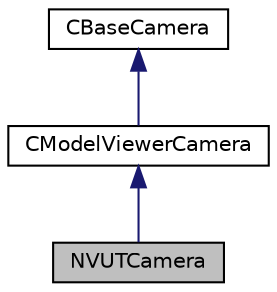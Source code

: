 digraph G
{
  edge [fontname="Helvetica",fontsize="10",labelfontname="Helvetica",labelfontsize="10"];
  node [fontname="Helvetica",fontsize="10",shape=record];
  Node1 [label="NVUTCamera",height=0.2,width=0.4,color="black", fillcolor="grey75", style="filled" fontcolor="black"];
  Node2 -> Node1 [dir="back",color="midnightblue",fontsize="10",style="solid",fontname="Helvetica"];
  Node2 [label="CModelViewerCamera",height=0.2,width=0.4,color="black", fillcolor="white", style="filled",URL="$class_c_model_viewer_camera.html"];
  Node3 -> Node2 [dir="back",color="midnightblue",fontsize="10",style="solid",fontname="Helvetica"];
  Node3 [label="CBaseCamera",height=0.2,width=0.4,color="black", fillcolor="white", style="filled",URL="$class_c_base_camera.html"];
}
